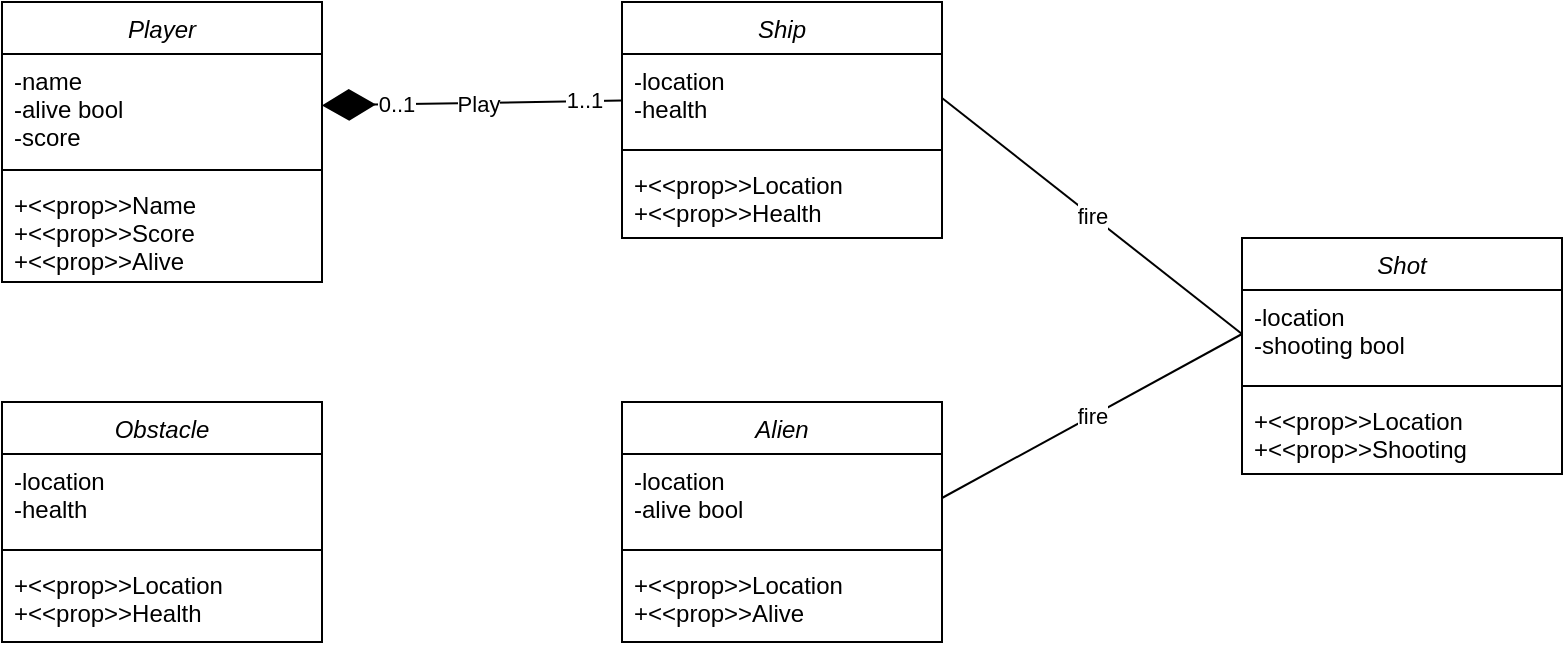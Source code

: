 <mxfile version="20.4.0" type="device"><diagram id="C5RBs43oDa-KdzZeNtuy" name="Page-1"><mxGraphModel dx="981" dy="548" grid="1" gridSize="10" guides="1" tooltips="1" connect="1" arrows="1" fold="1" page="1" pageScale="1" pageWidth="827" pageHeight="1169" math="0" shadow="0"><root><mxCell id="WIyWlLk6GJQsqaUBKTNV-0"/><mxCell id="WIyWlLk6GJQsqaUBKTNV-1" parent="WIyWlLk6GJQsqaUBKTNV-0"/><mxCell id="zkfFHV4jXpPFQw0GAbJ--0" value="Alien" style="swimlane;fontStyle=2;align=center;verticalAlign=top;childLayout=stackLayout;horizontal=1;startSize=26;horizontalStack=0;resizeParent=1;resizeLast=0;collapsible=1;marginBottom=0;rounded=0;shadow=0;strokeWidth=1;" parent="WIyWlLk6GJQsqaUBKTNV-1" vertex="1"><mxGeometry x="350" y="240" width="160" height="120" as="geometry"><mxRectangle x="520" y="300" width="160" height="26" as="alternateBounds"/></mxGeometry></mxCell><mxCell id="zkfFHV4jXpPFQw0GAbJ--1" value="-location&#10;-alive bool" style="text;align=left;verticalAlign=top;spacingLeft=4;spacingRight=4;overflow=hidden;rotatable=0;points=[[0,0.5],[1,0.5]];portConstraint=eastwest;" parent="zkfFHV4jXpPFQw0GAbJ--0" vertex="1"><mxGeometry y="26" width="160" height="44" as="geometry"/></mxCell><mxCell id="zkfFHV4jXpPFQw0GAbJ--4" value="" style="line;html=1;strokeWidth=1;align=left;verticalAlign=middle;spacingTop=-1;spacingLeft=3;spacingRight=3;rotatable=0;labelPosition=right;points=[];portConstraint=eastwest;" parent="zkfFHV4jXpPFQw0GAbJ--0" vertex="1"><mxGeometry y="70" width="160" height="8" as="geometry"/></mxCell><mxCell id="zkfFHV4jXpPFQw0GAbJ--5" value="+&lt;&lt;prop&gt;&gt;Location&#10;+&lt;&lt;prop&gt;&gt;Alive&#10;" style="text;align=left;verticalAlign=top;spacingLeft=4;spacingRight=4;overflow=hidden;rotatable=0;points=[[0,0.5],[1,0.5]];portConstraint=eastwest;" parent="zkfFHV4jXpPFQw0GAbJ--0" vertex="1"><mxGeometry y="78" width="160" height="42" as="geometry"/></mxCell><mxCell id="s7vQtXUqRUgbPKnVKhHF-0" value="Player" style="swimlane;fontStyle=2;align=center;verticalAlign=top;childLayout=stackLayout;horizontal=1;startSize=26;horizontalStack=0;resizeParent=1;resizeLast=0;collapsible=1;marginBottom=0;rounded=0;shadow=0;strokeWidth=1;" parent="WIyWlLk6GJQsqaUBKTNV-1" vertex="1"><mxGeometry x="40" y="40" width="160" height="140" as="geometry"><mxRectangle x="320" y="300" width="160" height="26" as="alternateBounds"/></mxGeometry></mxCell><mxCell id="s7vQtXUqRUgbPKnVKhHF-1" value="-name&#10;-alive bool&#10;-score" style="text;align=left;verticalAlign=top;spacingLeft=4;spacingRight=4;overflow=hidden;rotatable=0;points=[[0,0.5],[1,0.5]];portConstraint=eastwest;" parent="s7vQtXUqRUgbPKnVKhHF-0" vertex="1"><mxGeometry y="26" width="160" height="54" as="geometry"/></mxCell><mxCell id="s7vQtXUqRUgbPKnVKhHF-2" value="" style="line;html=1;strokeWidth=1;align=left;verticalAlign=middle;spacingTop=-1;spacingLeft=3;spacingRight=3;rotatable=0;labelPosition=right;points=[];portConstraint=eastwest;" parent="s7vQtXUqRUgbPKnVKhHF-0" vertex="1"><mxGeometry y="80" width="160" height="8" as="geometry"/></mxCell><mxCell id="s7vQtXUqRUgbPKnVKhHF-3" value="+&lt;&lt;prop&gt;&gt;Name&#10;+&lt;&lt;prop&gt;&gt;Score&#10;+&lt;&lt;prop&gt;&gt;Alive" style="text;align=left;verticalAlign=top;spacingLeft=4;spacingRight=4;overflow=hidden;rotatable=0;points=[[0,0.5],[1,0.5]];portConstraint=eastwest;" parent="s7vQtXUqRUgbPKnVKhHF-0" vertex="1"><mxGeometry y="88" width="160" height="52" as="geometry"/></mxCell><mxCell id="s7vQtXUqRUgbPKnVKhHF-5" value="Obstacle" style="swimlane;fontStyle=2;align=center;verticalAlign=top;childLayout=stackLayout;horizontal=1;startSize=26;horizontalStack=0;resizeParent=1;resizeLast=0;collapsible=1;marginBottom=0;rounded=0;shadow=0;strokeWidth=1;" parent="WIyWlLk6GJQsqaUBKTNV-1" vertex="1"><mxGeometry x="40" y="240" width="160" height="120" as="geometry"><mxRectangle x="230" y="140" width="160" height="26" as="alternateBounds"/></mxGeometry></mxCell><mxCell id="s7vQtXUqRUgbPKnVKhHF-6" value="-location&#10;-health" style="text;align=left;verticalAlign=top;spacingLeft=4;spacingRight=4;overflow=hidden;rotatable=0;points=[[0,0.5],[1,0.5]];portConstraint=eastwest;" parent="s7vQtXUqRUgbPKnVKhHF-5" vertex="1"><mxGeometry y="26" width="160" height="44" as="geometry"/></mxCell><mxCell id="s7vQtXUqRUgbPKnVKhHF-7" value="" style="line;html=1;strokeWidth=1;align=left;verticalAlign=middle;spacingTop=-1;spacingLeft=3;spacingRight=3;rotatable=0;labelPosition=right;points=[];portConstraint=eastwest;" parent="s7vQtXUqRUgbPKnVKhHF-5" vertex="1"><mxGeometry y="70" width="160" height="8" as="geometry"/></mxCell><mxCell id="s7vQtXUqRUgbPKnVKhHF-8" value="+&lt;&lt;prop&gt;&gt;Location&#10;+&lt;&lt;prop&gt;&gt;Health" style="text;align=left;verticalAlign=top;spacingLeft=4;spacingRight=4;overflow=hidden;rotatable=0;points=[[0,0.5],[1,0.5]];portConstraint=eastwest;" parent="s7vQtXUqRUgbPKnVKhHF-5" vertex="1"><mxGeometry y="78" width="160" height="40" as="geometry"/></mxCell><mxCell id="s7vQtXUqRUgbPKnVKhHF-9" value="Ship" style="swimlane;fontStyle=2;align=center;verticalAlign=top;childLayout=stackLayout;horizontal=1;startSize=26;horizontalStack=0;resizeParent=1;resizeLast=0;collapsible=1;marginBottom=0;rounded=0;shadow=0;strokeWidth=1;" parent="WIyWlLk6GJQsqaUBKTNV-1" vertex="1"><mxGeometry x="350" y="40" width="160" height="118" as="geometry"><mxRectangle x="230" y="140" width="160" height="26" as="alternateBounds"/></mxGeometry></mxCell><mxCell id="s7vQtXUqRUgbPKnVKhHF-10" value="-location&#10;-health" style="text;align=left;verticalAlign=top;spacingLeft=4;spacingRight=4;overflow=hidden;rotatable=0;points=[[0,0.5],[1,0.5]];portConstraint=eastwest;" parent="s7vQtXUqRUgbPKnVKhHF-9" vertex="1"><mxGeometry y="26" width="160" height="44" as="geometry"/></mxCell><mxCell id="s7vQtXUqRUgbPKnVKhHF-11" value="" style="line;html=1;strokeWidth=1;align=left;verticalAlign=middle;spacingTop=-1;spacingLeft=3;spacingRight=3;rotatable=0;labelPosition=right;points=[];portConstraint=eastwest;" parent="s7vQtXUqRUgbPKnVKhHF-9" vertex="1"><mxGeometry y="70" width="160" height="8" as="geometry"/></mxCell><mxCell id="s7vQtXUqRUgbPKnVKhHF-12" value="+&lt;&lt;prop&gt;&gt;Location&#10;+&lt;&lt;prop&gt;&gt;Health" style="text;align=left;verticalAlign=top;spacingLeft=4;spacingRight=4;overflow=hidden;rotatable=0;points=[[0,0.5],[1,0.5]];portConstraint=eastwest;" parent="s7vQtXUqRUgbPKnVKhHF-9" vertex="1"><mxGeometry y="78" width="160" height="40" as="geometry"/></mxCell><mxCell id="s7vQtXUqRUgbPKnVKhHF-42" value="Shot" style="swimlane;fontStyle=2;align=center;verticalAlign=top;childLayout=stackLayout;horizontal=1;startSize=26;horizontalStack=0;resizeParent=1;resizeLast=0;collapsible=1;marginBottom=0;rounded=0;shadow=0;strokeWidth=1;" parent="WIyWlLk6GJQsqaUBKTNV-1" vertex="1"><mxGeometry x="660" y="158" width="160" height="118" as="geometry"><mxRectangle x="230" y="140" width="160" height="26" as="alternateBounds"/></mxGeometry></mxCell><mxCell id="s7vQtXUqRUgbPKnVKhHF-43" value="-location&#10;-shooting bool" style="text;align=left;verticalAlign=top;spacingLeft=4;spacingRight=4;overflow=hidden;rotatable=0;points=[[0,0.5],[1,0.5]];portConstraint=eastwest;" parent="s7vQtXUqRUgbPKnVKhHF-42" vertex="1"><mxGeometry y="26" width="160" height="44" as="geometry"/></mxCell><mxCell id="s7vQtXUqRUgbPKnVKhHF-44" value="" style="line;html=1;strokeWidth=1;align=left;verticalAlign=middle;spacingTop=-1;spacingLeft=3;spacingRight=3;rotatable=0;labelPosition=right;points=[];portConstraint=eastwest;" parent="s7vQtXUqRUgbPKnVKhHF-42" vertex="1"><mxGeometry y="70" width="160" height="8" as="geometry"/></mxCell><mxCell id="s7vQtXUqRUgbPKnVKhHF-45" value="+&lt;&lt;prop&gt;&gt;Location&#10;+&lt;&lt;prop&gt;&gt;Shooting" style="text;align=left;verticalAlign=top;spacingLeft=4;spacingRight=4;overflow=hidden;rotatable=0;points=[[0,0.5],[1,0.5]];portConstraint=eastwest;" parent="s7vQtXUqRUgbPKnVKhHF-42" vertex="1"><mxGeometry y="78" width="160" height="40" as="geometry"/></mxCell><mxCell id="lvXZsOmCVBL3G1-_hrhU-20" value="" style="endArrow=diamondThin;endFill=1;endSize=24;html=1;rounded=0;" parent="WIyWlLk6GJQsqaUBKTNV-1" source="s7vQtXUqRUgbPKnVKhHF-10" target="s7vQtXUqRUgbPKnVKhHF-1" edge="1"><mxGeometry width="160" relative="1" as="geometry"><mxPoint x="372" y="179" as="sourcePoint"/><mxPoint x="212" y="179" as="targetPoint"/></mxGeometry></mxCell><mxCell id="lvXZsOmCVBL3G1-_hrhU-21" value="Play" style="edgeLabel;html=1;align=center;verticalAlign=middle;resizable=0;points=[];" parent="lvXZsOmCVBL3G1-_hrhU-20" vertex="1" connectable="0"><mxGeometry x="-0.042" relative="1" as="geometry"><mxPoint as="offset"/></mxGeometry></mxCell><mxCell id="lvXZsOmCVBL3G1-_hrhU-22" value="1..1" style="edgeLabel;html=1;align=center;verticalAlign=middle;resizable=0;points=[];" parent="lvXZsOmCVBL3G1-_hrhU-20" vertex="1" connectable="0"><mxGeometry x="-0.738" y="-1" relative="1" as="geometry"><mxPoint as="offset"/></mxGeometry></mxCell><mxCell id="lvXZsOmCVBL3G1-_hrhU-23" value="0..1" style="edgeLabel;html=1;align=center;verticalAlign=middle;resizable=0;points=[];" parent="lvXZsOmCVBL3G1-_hrhU-20" vertex="1" connectable="0"><mxGeometry x="0.512" relative="1" as="geometry"><mxPoint as="offset"/></mxGeometry></mxCell><mxCell id="0pcTrmSMljWOdJ3PIoxU-0" value="fire" style="endArrow=none;html=1;rounded=0;exitX=0;exitY=0.5;exitDx=0;exitDy=0;entryX=1;entryY=0.5;entryDx=0;entryDy=0;" edge="1" parent="WIyWlLk6GJQsqaUBKTNV-1" source="s7vQtXUqRUgbPKnVKhHF-43" target="s7vQtXUqRUgbPKnVKhHF-10"><mxGeometry width="50" height="50" relative="1" as="geometry"><mxPoint x="680" y="110" as="sourcePoint"/><mxPoint x="540" y="90" as="targetPoint"/></mxGeometry></mxCell><mxCell id="0pcTrmSMljWOdJ3PIoxU-1" value="fire" style="endArrow=none;html=1;rounded=0;exitX=0;exitY=0.5;exitDx=0;exitDy=0;entryX=1;entryY=0.5;entryDx=0;entryDy=0;" edge="1" parent="WIyWlLk6GJQsqaUBKTNV-1" source="s7vQtXUqRUgbPKnVKhHF-43" target="zkfFHV4jXpPFQw0GAbJ--1"><mxGeometry width="50" height="50" relative="1" as="geometry"><mxPoint x="659.52" y="360.002" as="sourcePoint"/><mxPoint x="510.0" y="241.386" as="targetPoint"/></mxGeometry></mxCell></root></mxGraphModel></diagram></mxfile>